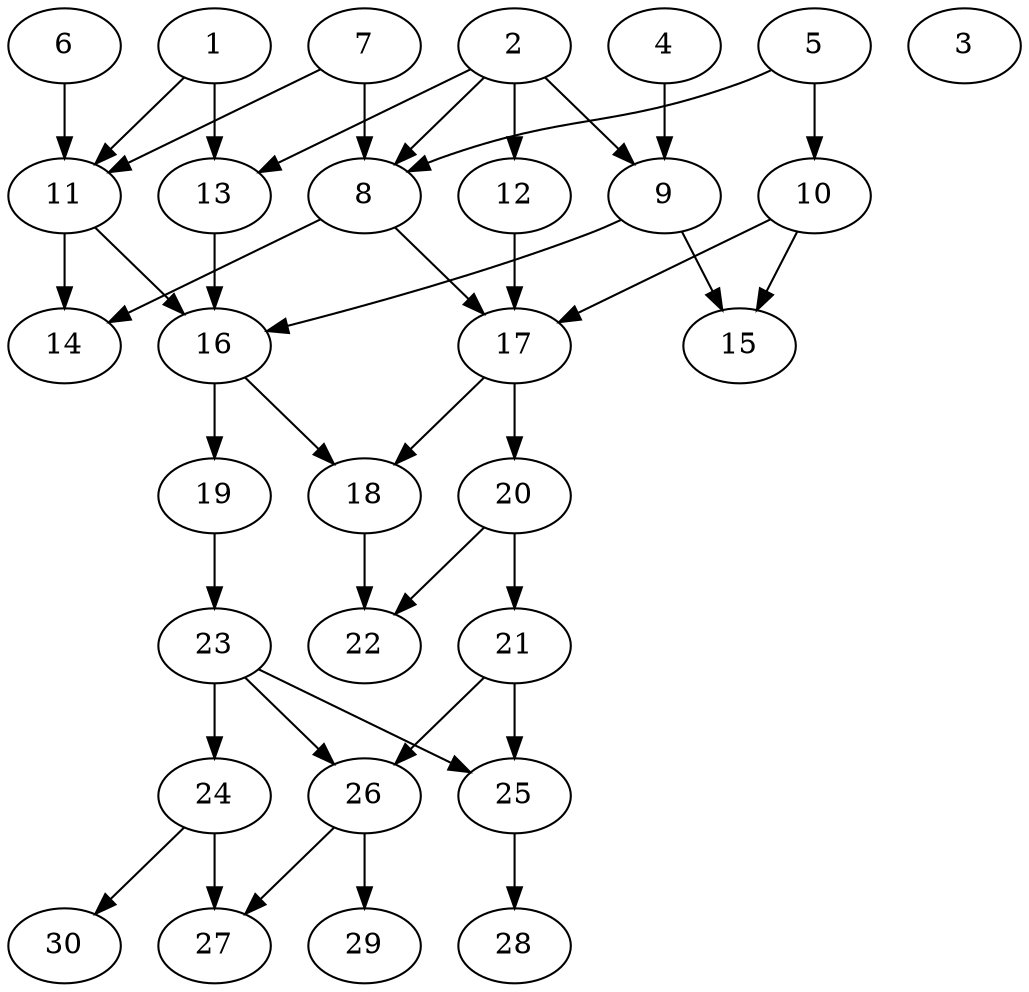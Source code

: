 // DAG automatically generated by daggen at Fri Jul 29 10:40:32 2022
// daggen.exe --dot -n 30 --ccr 0.5 --fat 0.5 --regular 0.5 --density 0.5 -o data\30/random_30_70.gv 
digraph G {
  1 [compute_size="13080371200", trans_size="72794", result_size="1024", ram="9391520",alpha="0.13"]
  1 -> 11 [size ="1024"]
  1 -> 13 [size ="1024"]
  2 [compute_size="1203581338344", trans_size="422660", result_size="1024", ram="37599392",alpha="0.02"]
  2 -> 8 [size ="1024"]
  2 -> 9 [size ="1024"]
  2 -> 12 [size ="1024"]
  2 -> 13 [size ="1024"]
  3 [compute_size="10556780544", trans_size="410352", result_size="0", ram="7213520",alpha="0.09"]
  4 [compute_size="28991029248", trans_size="318474", result_size="29696", ram="2702288",alpha="0.09"]
  4 -> 9 [size ="29696"]
  5 [compute_size="60967808839", trans_size="272567", result_size="29696", ram="8347664",alpha="0.08"]
  5 -> 8 [size ="29696"]
  5 -> 10 [size ="29696"]
  6 [compute_size="875708416", trans_size="850434", result_size="70656", ram="23013920",alpha="0.15"]
  6 -> 11 [size ="70656"]
  7 [compute_size="134217728000", trans_size="458497", result_size="1024", ram="14880080",alpha="0.14"]
  7 -> 8 [size ="1024"]
  7 -> 11 [size ="1024"]
  8 [compute_size="1004212302193", trans_size="335577", result_size="54272", ram="35060240",alpha="0.20"]
  8 -> 14 [size ="54272"]
  8 -> 17 [size ="54272"]
  9 [compute_size="157791338479", trans_size="230879", result_size="1024", ram="12757520",alpha="0.15"]
  9 -> 15 [size ="1024"]
  9 -> 16 [size ="1024"]
  10 [compute_size="39295180800", trans_size="302713", result_size="1024", ram="48234368",alpha="0.12"]
  10 -> 15 [size ="1024"]
  10 -> 17 [size ="1024"]
  11 [compute_size="134217728000", trans_size="930420", result_size="1024", ram="11952848",alpha="0.05"]
  11 -> 14 [size ="1024"]
  11 -> 16 [size ="1024"]
  12 [compute_size="2005657600", trans_size="571762", result_size="1024", ram="52221296",alpha="0.04"]
  12 -> 17 [size ="1024"]
  13 [compute_size="10409574400", trans_size="712553", result_size="1024", ram="4847024",alpha="0.16"]
  13 -> 16 [size ="1024"]
  14 [compute_size="1073741824000", trans_size="334298", result_size="0", ram="18602480",alpha="0.15"]
  15 [compute_size="49862246400", trans_size="343058", result_size="0", ram="45519392",alpha="0.11"]
  16 [compute_size="8589934592", trans_size="291620", result_size="70656", ram="4745648",alpha="0.11"]
  16 -> 18 [size ="70656"]
  16 -> 19 [size ="70656"]
  17 [compute_size="27351447552", trans_size="704944", result_size="54272", ram="3955232",alpha="0.16"]
  17 -> 18 [size ="54272"]
  17 -> 20 [size ="54272"]
  18 [compute_size="104854978560", trans_size="383946", result_size="74752", ram="30713744",alpha="0.17"]
  18 -> 22 [size ="74752"]
  19 [compute_size="1480515584", trans_size="430396", result_size="70656", ram="28347248",alpha="0.19"]
  19 -> 23 [size ="70656"]
  20 [compute_size="5796864000", trans_size="737808", result_size="13312", ram="48738080",alpha="0.19"]
  20 -> 21 [size ="13312"]
  20 -> 22 [size ="13312"]
  21 [compute_size="112165650432", trans_size="499353", result_size="74752", ram="23750480",alpha="0.10"]
  21 -> 25 [size ="74752"]
  21 -> 26 [size ="74752"]
  22 [compute_size="8589934592", trans_size="364828", result_size="0", ram="39294272",alpha="0.01"]
  23 [compute_size="336042690893", trans_size="124040", result_size="13312", ram="10782272",alpha="0.03"]
  23 -> 24 [size ="13312"]
  23 -> 25 [size ="13312"]
  23 -> 26 [size ="13312"]
  24 [compute_size="28991029248", trans_size="192101", result_size="29696", ram="34307840",alpha="0.10"]
  24 -> 27 [size ="29696"]
  24 -> 30 [size ="29696"]
  25 [compute_size="68719476736", trans_size="189352", result_size="74752", ram="35937776",alpha="0.01"]
  25 -> 28 [size ="74752"]
  26 [compute_size="368293445632", trans_size="766644", result_size="9216", ram="49610864",alpha="0.05"]
  26 -> 27 [size ="9216"]
  26 -> 29 [size ="9216"]
  27 [compute_size="859240398848", trans_size="664024", result_size="0", ram="43884704",alpha="0.01"]
  28 [compute_size="15973199491", trans_size="166526", result_size="0", ram="38600480",alpha="0.00"]
  29 [compute_size="3785113600", trans_size="918655", result_size="0", ram="44261696",alpha="0.09"]
  30 [compute_size="368293445632", trans_size="270009", result_size="0", ram="4946816",alpha="0.01"]
}
